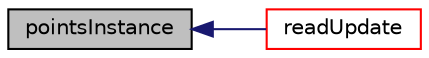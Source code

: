 digraph "pointsInstance"
{
  bgcolor="transparent";
  edge [fontname="Helvetica",fontsize="10",labelfontname="Helvetica",labelfontsize="10"];
  node [fontname="Helvetica",fontsize="10",shape=record];
  rankdir="LR";
  Node1 [label="pointsInstance",height=0.2,width=0.4,color="black", fillcolor="grey75", style="filled", fontcolor="black"];
  Node1 -> Node2 [dir="back",color="midnightblue",fontsize="10",style="solid",fontname="Helvetica"];
  Node2 [label="readUpdate",height=0.2,width=0.4,color="red",URL="$a02590.html#a6436833d758fa188b4d917096c7cea3f",tooltip="Update the mesh based on the mesh files saved in. "];
}
